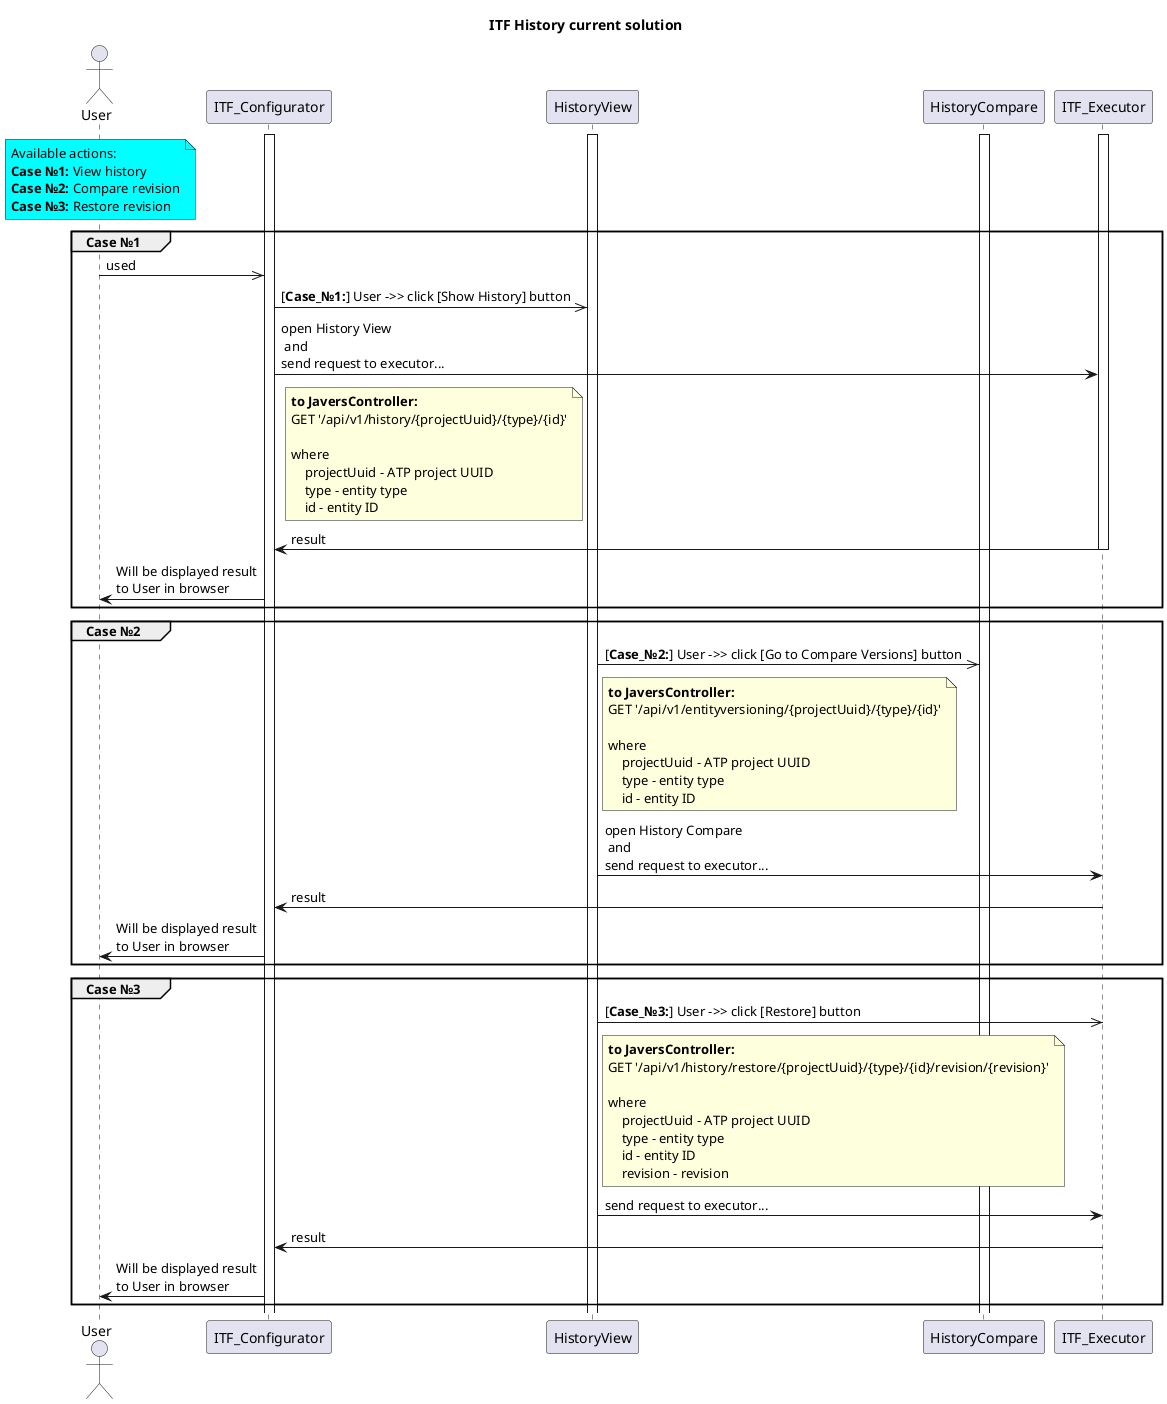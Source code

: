 @startuml
title ITF History current solution

actor User
ITF_Configurator ++
HistoryView ++
HistoryCompare ++
ITF_Executor ++

note over User #aqua
Available actions:
**Case №1:** View history
**Case №2:** Compare revision
**Case №3:** Restore revision
end note

group Case №1
User ->> ITF_Configurator : used
ITF_Configurator ->> HistoryView : [**Case_№1:**] User ->> click [Show History] button
ITF_Configurator -> ITF_Executor : open History View \n and \nsend request to executor...

/note left of HistoryView
**to JaversController:**
GET '/api/v1/history/{projectUuid}/{type}/{id}'

where
    projectUuid - ATP project UUID
    type - entity type
    id - entity ID
end note
ITF_Executor -> ITF_Configurator --: result
ITF_Configurator-> User: Will be displayed result\nto User in browser
end

group Case №2
HistoryView ->> HistoryCompare: [**Case_№2:**] User ->> click [Go to Compare Versions] button
/note right of HistoryView
**to JaversController:**
GET '/api/v1/entityversioning/{projectUuid}/{type}/{id}'

where
    projectUuid - ATP project UUID
    type - entity type
    id - entity ID
end note
HistoryView -> ITF_Executor : open History Compare \n and \nsend request to executor...
ITF_Executor -> ITF_Configurator --: result
ITF_Configurator-> User: Will be displayed result\nto User in browser
end

group Case №3
    HistoryView ->> ITF_Executor : [**Case_№3:**] User ->> click [Restore] button
    /note right of HistoryView
    **to JaversController:**
    GET '/api/v1/history/restore/{projectUuid}/{type}/{id}/revision/{revision}'

    where
        projectUuid - ATP project UUID
        type - entity type
        id - entity ID
        revision - revision
    end note
    HistoryView -> ITF_Executor : send request to executor...

    ITF_Executor -> ITF_Configurator --: result
    ITF_Configurator-> User: Will be displayed result\nto User in browser
end

@enduml
